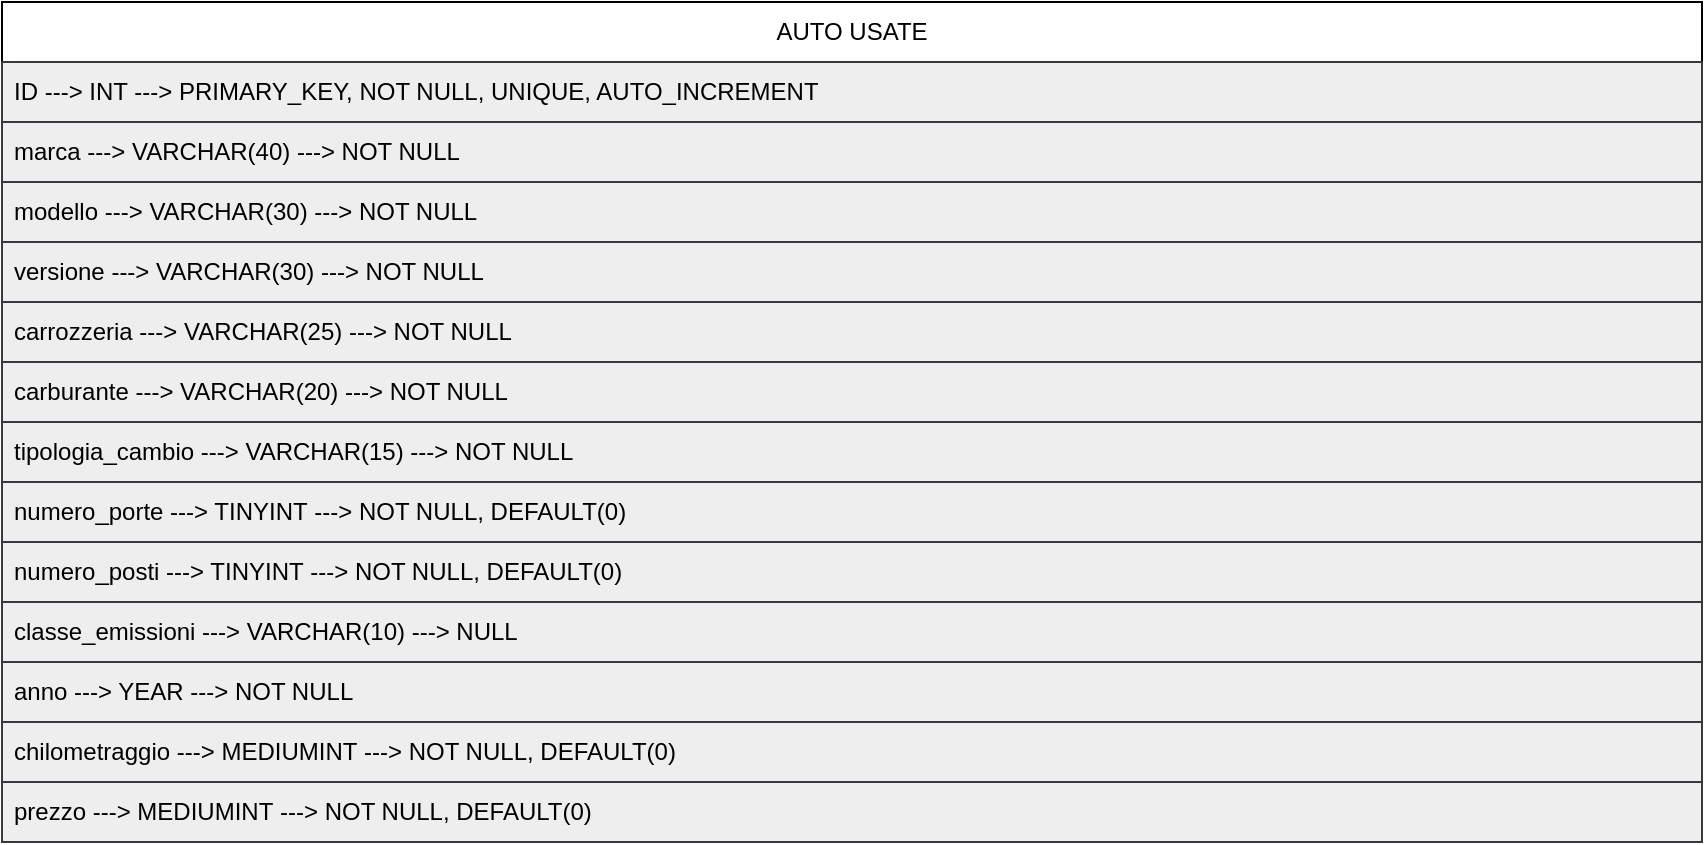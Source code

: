 <mxfile version="21.6.2" type="device">
  <diagram name="Page-1" id="pmdQV_1B9S52_ut4sHCF">
    <mxGraphModel dx="2074" dy="1163" grid="1" gridSize="10" guides="1" tooltips="1" connect="1" arrows="1" fold="1" page="1" pageScale="1" pageWidth="850" pageHeight="1100" math="0" shadow="0">
      <root>
        <mxCell id="0" />
        <mxCell id="1" parent="0" />
        <mxCell id="WOYTlrC4-3-BNulbASP3-1" value="AUTO USATE" style="swimlane;fontStyle=0;childLayout=stackLayout;horizontal=1;startSize=30;horizontalStack=0;resizeParent=1;resizeParentMax=0;resizeLast=0;collapsible=1;marginBottom=0;whiteSpace=wrap;html=1;" vertex="1" parent="1">
          <mxGeometry y="340" width="850" height="420" as="geometry" />
        </mxCell>
        <mxCell id="WOYTlrC4-3-BNulbASP3-2" value="ID ---&amp;gt; INT ---&amp;gt; PRIMARY_KEY, NOT NULL, UNIQUE, AUTO_INCREMENT" style="text;strokeColor=#36393d;fillColor=#eeeeee;align=left;verticalAlign=middle;spacingLeft=4;spacingRight=4;overflow=hidden;points=[[0,0.5],[1,0.5]];portConstraint=eastwest;rotatable=0;whiteSpace=wrap;html=1;" vertex="1" parent="WOYTlrC4-3-BNulbASP3-1">
          <mxGeometry y="30" width="850" height="30" as="geometry" />
        </mxCell>
        <mxCell id="WOYTlrC4-3-BNulbASP3-3" value="marca ---&amp;gt; VARCHAR(40) ---&amp;gt; NOT NULL" style="text;align=left;verticalAlign=middle;spacingLeft=4;spacingRight=4;overflow=hidden;points=[[0,0.5],[1,0.5]];portConstraint=eastwest;rotatable=0;whiteSpace=wrap;html=1;fillColor=#eeeeee;strokeColor=#36393d;" vertex="1" parent="WOYTlrC4-3-BNulbASP3-1">
          <mxGeometry y="60" width="850" height="30" as="geometry" />
        </mxCell>
        <mxCell id="WOYTlrC4-3-BNulbASP3-4" value="modello ---&amp;gt;&amp;nbsp;VARCHAR(30)&amp;nbsp;---&amp;gt; NOT NULL" style="text;strokeColor=#36393d;fillColor=#eeeeee;align=left;verticalAlign=middle;spacingLeft=4;spacingRight=4;overflow=hidden;points=[[0,0.5],[1,0.5]];portConstraint=eastwest;rotatable=0;whiteSpace=wrap;html=1;" vertex="1" parent="WOYTlrC4-3-BNulbASP3-1">
          <mxGeometry y="90" width="850" height="30" as="geometry" />
        </mxCell>
        <mxCell id="WOYTlrC4-3-BNulbASP3-6" value="versione&amp;nbsp;---&amp;gt;&amp;nbsp;VARCHAR(30)&amp;nbsp;---&amp;gt; NOT NULL" style="text;strokeColor=#36393d;fillColor=#eeeeee;align=left;verticalAlign=middle;spacingLeft=4;spacingRight=4;overflow=hidden;points=[[0,0.5],[1,0.5]];portConstraint=eastwest;rotatable=0;whiteSpace=wrap;html=1;" vertex="1" parent="WOYTlrC4-3-BNulbASP3-1">
          <mxGeometry y="120" width="850" height="30" as="geometry" />
        </mxCell>
        <mxCell id="WOYTlrC4-3-BNulbASP3-7" value="carrozzeria&amp;nbsp;---&amp;gt;&amp;nbsp;VARCHAR(25)&amp;nbsp;---&amp;gt; NOT NULL" style="text;strokeColor=#36393d;fillColor=#eeeeee;align=left;verticalAlign=middle;spacingLeft=4;spacingRight=4;overflow=hidden;points=[[0,0.5],[1,0.5]];portConstraint=eastwest;rotatable=0;whiteSpace=wrap;html=1;" vertex="1" parent="WOYTlrC4-3-BNulbASP3-1">
          <mxGeometry y="150" width="850" height="30" as="geometry" />
        </mxCell>
        <mxCell id="WOYTlrC4-3-BNulbASP3-8" value="carburante&amp;nbsp;---&amp;gt;&amp;nbsp;VARCHAR(20)&amp;nbsp;---&amp;gt; NOT NULL" style="text;strokeColor=#36393d;fillColor=#eeeeee;align=left;verticalAlign=middle;spacingLeft=4;spacingRight=4;overflow=hidden;points=[[0,0.5],[1,0.5]];portConstraint=eastwest;rotatable=0;whiteSpace=wrap;html=1;" vertex="1" parent="WOYTlrC4-3-BNulbASP3-1">
          <mxGeometry y="180" width="850" height="30" as="geometry" />
        </mxCell>
        <mxCell id="WOYTlrC4-3-BNulbASP3-11" value="tipologia_cambio&amp;nbsp;---&amp;gt;&amp;nbsp;VARCHAR(15)&amp;nbsp;---&amp;gt; NOT NULL" style="text;strokeColor=#36393d;fillColor=#eeeeee;align=left;verticalAlign=middle;spacingLeft=4;spacingRight=4;overflow=hidden;points=[[0,0.5],[1,0.5]];portConstraint=eastwest;rotatable=0;whiteSpace=wrap;html=1;" vertex="1" parent="WOYTlrC4-3-BNulbASP3-1">
          <mxGeometry y="210" width="850" height="30" as="geometry" />
        </mxCell>
        <mxCell id="WOYTlrC4-3-BNulbASP3-12" value="numero_porte&amp;nbsp;---&amp;gt; TINYINT&amp;nbsp;---&amp;gt; NOT NULL, DEFAULT(0)" style="text;strokeColor=#36393d;fillColor=#eeeeee;align=left;verticalAlign=middle;spacingLeft=4;spacingRight=4;overflow=hidden;points=[[0,0.5],[1,0.5]];portConstraint=eastwest;rotatable=0;whiteSpace=wrap;html=1;" vertex="1" parent="WOYTlrC4-3-BNulbASP3-1">
          <mxGeometry y="240" width="850" height="30" as="geometry" />
        </mxCell>
        <mxCell id="WOYTlrC4-3-BNulbASP3-13" value="numero_posti&amp;nbsp;---&amp;gt; TINYINT&amp;nbsp;---&amp;gt; NOT NULL, DEFAULT(0)" style="text;strokeColor=#36393d;fillColor=#eeeeee;align=left;verticalAlign=middle;spacingLeft=4;spacingRight=4;overflow=hidden;points=[[0,0.5],[1,0.5]];portConstraint=eastwest;rotatable=0;whiteSpace=wrap;html=1;" vertex="1" parent="WOYTlrC4-3-BNulbASP3-1">
          <mxGeometry y="270" width="850" height="30" as="geometry" />
        </mxCell>
        <mxCell id="WOYTlrC4-3-BNulbASP3-14" value="classe_emissioni&amp;nbsp;---&amp;gt; VARCHAR(10)&amp;nbsp;---&amp;gt; NULL" style="text;strokeColor=#36393d;fillColor=#eeeeee;align=left;verticalAlign=middle;spacingLeft=4;spacingRight=4;overflow=hidden;points=[[0,0.5],[1,0.5]];portConstraint=eastwest;rotatable=0;whiteSpace=wrap;html=1;" vertex="1" parent="WOYTlrC4-3-BNulbASP3-1">
          <mxGeometry y="300" width="850" height="30" as="geometry" />
        </mxCell>
        <mxCell id="WOYTlrC4-3-BNulbASP3-15" value="anno&amp;nbsp;---&amp;gt; YEAR&amp;nbsp;---&amp;gt; NOT NULL" style="text;strokeColor=#36393d;fillColor=#eeeeee;align=left;verticalAlign=middle;spacingLeft=4;spacingRight=4;overflow=hidden;points=[[0,0.5],[1,0.5]];portConstraint=eastwest;rotatable=0;whiteSpace=wrap;html=1;" vertex="1" parent="WOYTlrC4-3-BNulbASP3-1">
          <mxGeometry y="330" width="850" height="30" as="geometry" />
        </mxCell>
        <mxCell id="WOYTlrC4-3-BNulbASP3-16" value="chilometraggio&amp;nbsp;---&amp;gt; MEDIUMINT&amp;nbsp;---&amp;gt; NOT NULL, DEFAULT(0)" style="text;strokeColor=#36393d;fillColor=#eeeeee;align=left;verticalAlign=middle;spacingLeft=4;spacingRight=4;overflow=hidden;points=[[0,0.5],[1,0.5]];portConstraint=eastwest;rotatable=0;whiteSpace=wrap;html=1;" vertex="1" parent="WOYTlrC4-3-BNulbASP3-1">
          <mxGeometry y="360" width="850" height="30" as="geometry" />
        </mxCell>
        <mxCell id="WOYTlrC4-3-BNulbASP3-17" value="prezzo&amp;nbsp;---&amp;gt; MEDIUMINT&amp;nbsp;---&amp;gt; NOT NULL, DEFAULT(0)" style="text;strokeColor=#36393d;fillColor=#eeeeee;align=left;verticalAlign=middle;spacingLeft=4;spacingRight=4;overflow=hidden;points=[[0,0.5],[1,0.5]];portConstraint=eastwest;rotatable=0;whiteSpace=wrap;html=1;" vertex="1" parent="WOYTlrC4-3-BNulbASP3-1">
          <mxGeometry y="390" width="850" height="30" as="geometry" />
        </mxCell>
      </root>
    </mxGraphModel>
  </diagram>
</mxfile>

